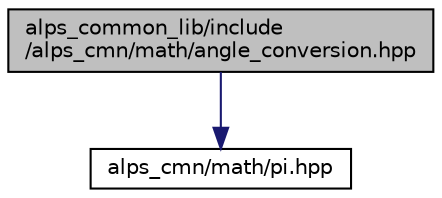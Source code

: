 digraph "alps_common_lib/include/alps_cmn/math/angle_conversion.hpp"
{
 // LATEX_PDF_SIZE
  edge [fontname="Helvetica",fontsize="10",labelfontname="Helvetica",labelfontsize="10"];
  node [fontname="Helvetica",fontsize="10",shape=record];
  Node1 [label="alps_common_lib/include\l/alps_cmn/math/angle_conversion.hpp",height=0.2,width=0.4,color="black", fillcolor="grey75", style="filled", fontcolor="black",tooltip=" "];
  Node1 -> Node2 [color="midnightblue",fontsize="10",style="solid",fontname="Helvetica"];
  Node2 [label="alps_cmn/math/pi.hpp",height=0.2,width=0.4,color="black", fillcolor="white", style="filled",URL="$pi_8hpp.html",tooltip=" "];
}
